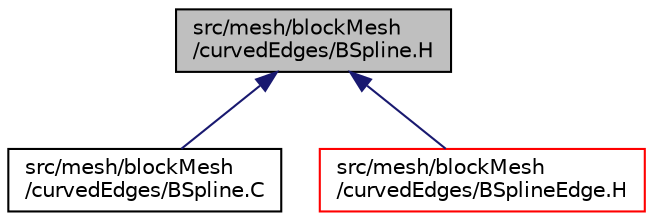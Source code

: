 digraph "src/mesh/blockMesh/curvedEdges/BSpline.H"
{
  bgcolor="transparent";
  edge [fontname="Helvetica",fontsize="10",labelfontname="Helvetica",labelfontsize="10"];
  node [fontname="Helvetica",fontsize="10",shape=record];
  Node124 [label="src/mesh/blockMesh\l/curvedEdges/BSpline.H",height=0.2,width=0.4,color="black", fillcolor="grey75", style="filled", fontcolor="black"];
  Node124 -> Node125 [dir="back",color="midnightblue",fontsize="10",style="solid",fontname="Helvetica"];
  Node125 [label="src/mesh/blockMesh\l/curvedEdges/BSpline.C",height=0.2,width=0.4,color="black",URL="$a07568.html"];
  Node124 -> Node126 [dir="back",color="midnightblue",fontsize="10",style="solid",fontname="Helvetica"];
  Node126 [label="src/mesh/blockMesh\l/curvedEdges/BSplineEdge.H",height=0.2,width=0.4,color="red",URL="$a07577.html"];
}
